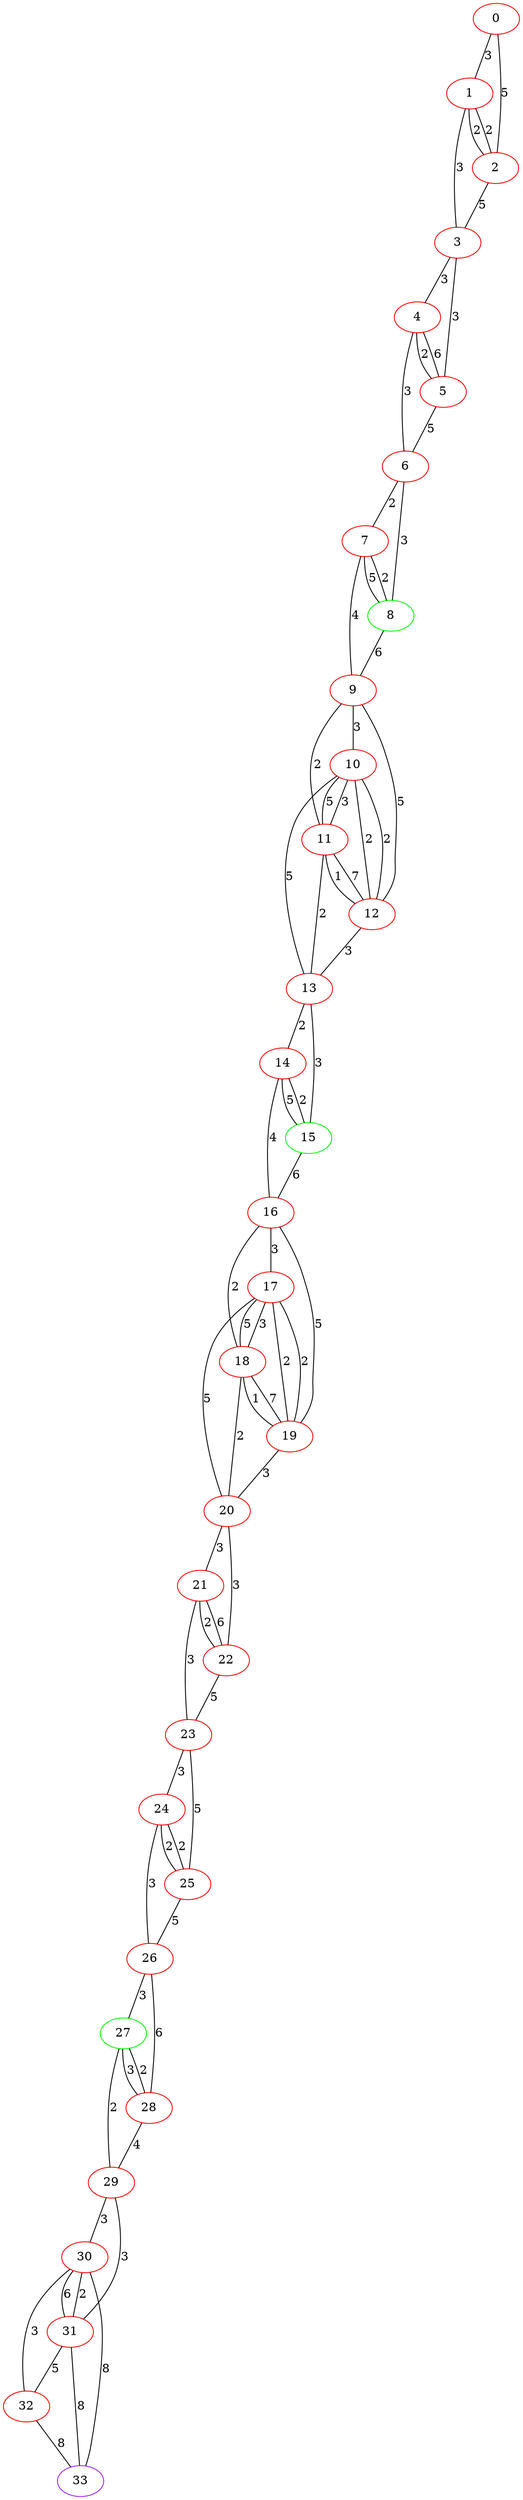 graph "" {
0 [color=red, weight=1];
1 [color=red, weight=1];
2 [color=red, weight=1];
3 [color=red, weight=1];
4 [color=red, weight=1];
5 [color=red, weight=1];
6 [color=red, weight=1];
7 [color=red, weight=1];
8 [color=green, weight=2];
9 [color=red, weight=1];
10 [color=red, weight=1];
11 [color=red, weight=1];
12 [color=red, weight=1];
13 [color=red, weight=1];
14 [color=red, weight=1];
15 [color=green, weight=2];
16 [color=red, weight=1];
17 [color=red, weight=1];
18 [color=red, weight=1];
19 [color=red, weight=1];
20 [color=red, weight=1];
21 [color=red, weight=1];
22 [color=red, weight=1];
23 [color=red, weight=1];
24 [color=red, weight=1];
25 [color=red, weight=1];
26 [color=red, weight=1];
27 [color=green, weight=2];
28 [color=red, weight=1];
29 [color=red, weight=1];
30 [color=red, weight=1];
31 [color=red, weight=1];
32 [color=red, weight=1];
33 [color=purple, weight=4];
0 -- 1  [key=0, label=3];
0 -- 2  [key=0, label=5];
1 -- 2  [key=0, label=2];
1 -- 2  [key=1, label=2];
1 -- 3  [key=0, label=3];
2 -- 3  [key=0, label=5];
3 -- 4  [key=0, label=3];
3 -- 5  [key=0, label=3];
4 -- 5  [key=0, label=2];
4 -- 5  [key=1, label=6];
4 -- 6  [key=0, label=3];
5 -- 6  [key=0, label=5];
6 -- 8  [key=0, label=3];
6 -- 7  [key=0, label=2];
7 -- 8  [key=0, label=5];
7 -- 8  [key=1, label=2];
7 -- 9  [key=0, label=4];
8 -- 9  [key=0, label=6];
9 -- 10  [key=0, label=3];
9 -- 11  [key=0, label=2];
9 -- 12  [key=0, label=5];
10 -- 11  [key=0, label=5];
10 -- 11  [key=1, label=3];
10 -- 12  [key=0, label=2];
10 -- 12  [key=1, label=2];
10 -- 13  [key=0, label=5];
11 -- 12  [key=0, label=7];
11 -- 12  [key=1, label=1];
11 -- 13  [key=0, label=2];
12 -- 13  [key=0, label=3];
13 -- 14  [key=0, label=2];
13 -- 15  [key=0, label=3];
14 -- 16  [key=0, label=4];
14 -- 15  [key=0, label=5];
14 -- 15  [key=1, label=2];
15 -- 16  [key=0, label=6];
16 -- 17  [key=0, label=3];
16 -- 18  [key=0, label=2];
16 -- 19  [key=0, label=5];
17 -- 18  [key=0, label=5];
17 -- 18  [key=1, label=3];
17 -- 19  [key=0, label=2];
17 -- 19  [key=1, label=2];
17 -- 20  [key=0, label=5];
18 -- 19  [key=0, label=7];
18 -- 19  [key=1, label=1];
18 -- 20  [key=0, label=2];
19 -- 20  [key=0, label=3];
20 -- 21  [key=0, label=3];
20 -- 22  [key=0, label=3];
21 -- 22  [key=0, label=2];
21 -- 22  [key=1, label=6];
21 -- 23  [key=0, label=3];
22 -- 23  [key=0, label=5];
23 -- 24  [key=0, label=3];
23 -- 25  [key=0, label=5];
24 -- 25  [key=0, label=2];
24 -- 25  [key=1, label=2];
24 -- 26  [key=0, label=3];
25 -- 26  [key=0, label=5];
26 -- 27  [key=0, label=3];
26 -- 28  [key=0, label=6];
27 -- 28  [key=0, label=3];
27 -- 28  [key=1, label=2];
27 -- 29  [key=0, label=2];
28 -- 29  [key=0, label=4];
29 -- 30  [key=0, label=3];
29 -- 31  [key=0, label=3];
30 -- 32  [key=0, label=3];
30 -- 33  [key=0, label=8];
30 -- 31  [key=0, label=6];
30 -- 31  [key=1, label=2];
31 -- 32  [key=0, label=5];
31 -- 33  [key=0, label=8];
32 -- 33  [key=0, label=8];
}
